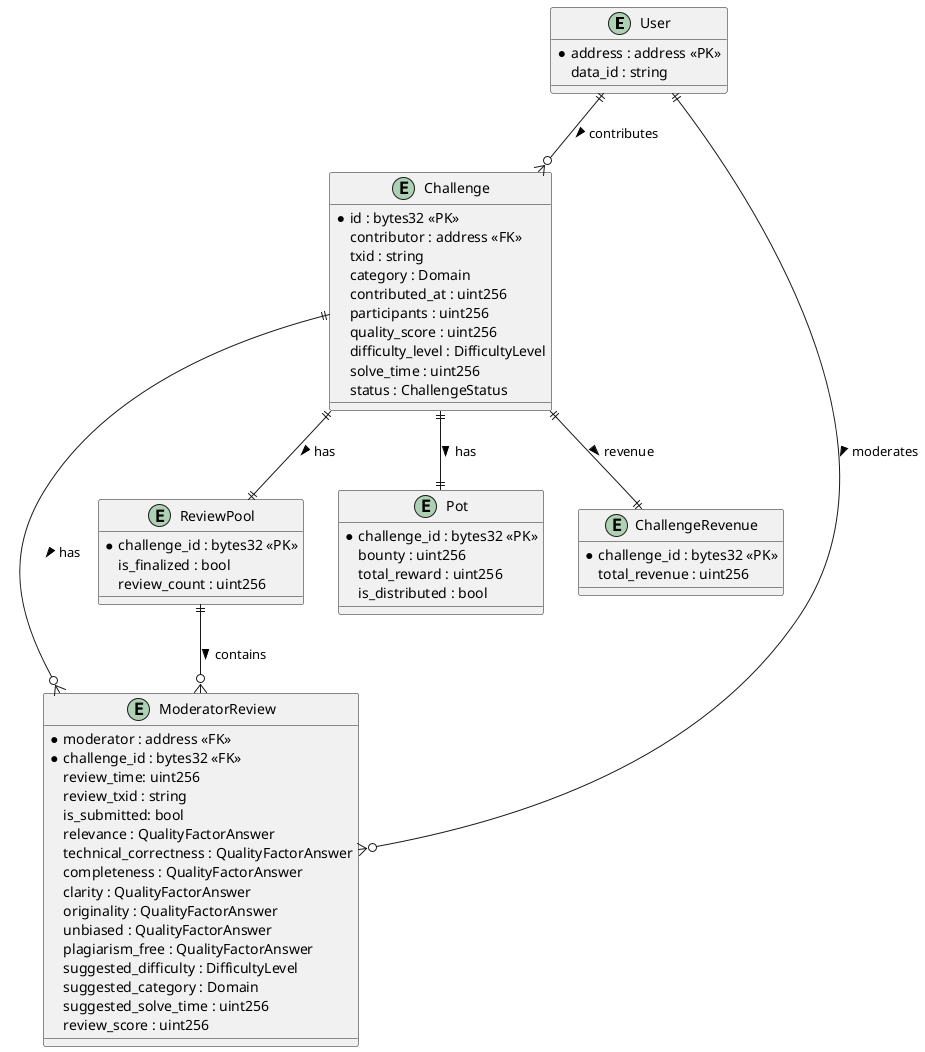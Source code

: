@startuml

entity User {
  *address : address <<PK>>
  data_id : string
}

entity Challenge {
  *id : bytes32 <<PK>>
  contributor : address <<FK>>
  txid : string
  category : Domain
  contributed_at : uint256
  participants : uint256
  quality_score : uint256
  difficulty_level : DifficultyLevel
  solve_time : uint256
  status : ChallengeStatus
}

entity ModeratorReview {
  *moderator : address <<FK>>
  *challenge_id : bytes32 <<FK>>
  review_time: uint256
  review_txid : string
  is_submitted: bool
  relevance : QualityFactorAnswer
  technical_correctness : QualityFactorAnswer
  completeness : QualityFactorAnswer
  clarity : QualityFactorAnswer
  originality : QualityFactorAnswer
  unbiased : QualityFactorAnswer
  plagiarism_free : QualityFactorAnswer
  suggested_difficulty : DifficultyLevel
  suggested_category : Domain
  suggested_solve_time : uint256
  review_score : uint256
}

entity ReviewPool {
  *challenge_id : bytes32 <<PK>>
  is_finalized : bool
  review_count : uint256
}

entity Pot {
  *challenge_id : bytes32 <<PK>>
  bounty : uint256
  total_reward : uint256
  is_distributed : bool
}

entity ChallengeRevenue {
  *challenge_id : bytes32 <<PK>>
  total_revenue : uint256
}

User ||--o{ Challenge : contributes >
Challenge ||--o{ ModeratorReview : has >
Challenge ||--|| ReviewPool : has >
ReviewPool ||--o{ ModeratorReview : contains >
Challenge ||--|| Pot : has >
Challenge ||--|| ChallengeRevenue : revenue >
User ||--o{ ModeratorReview : moderates >
@enduml
